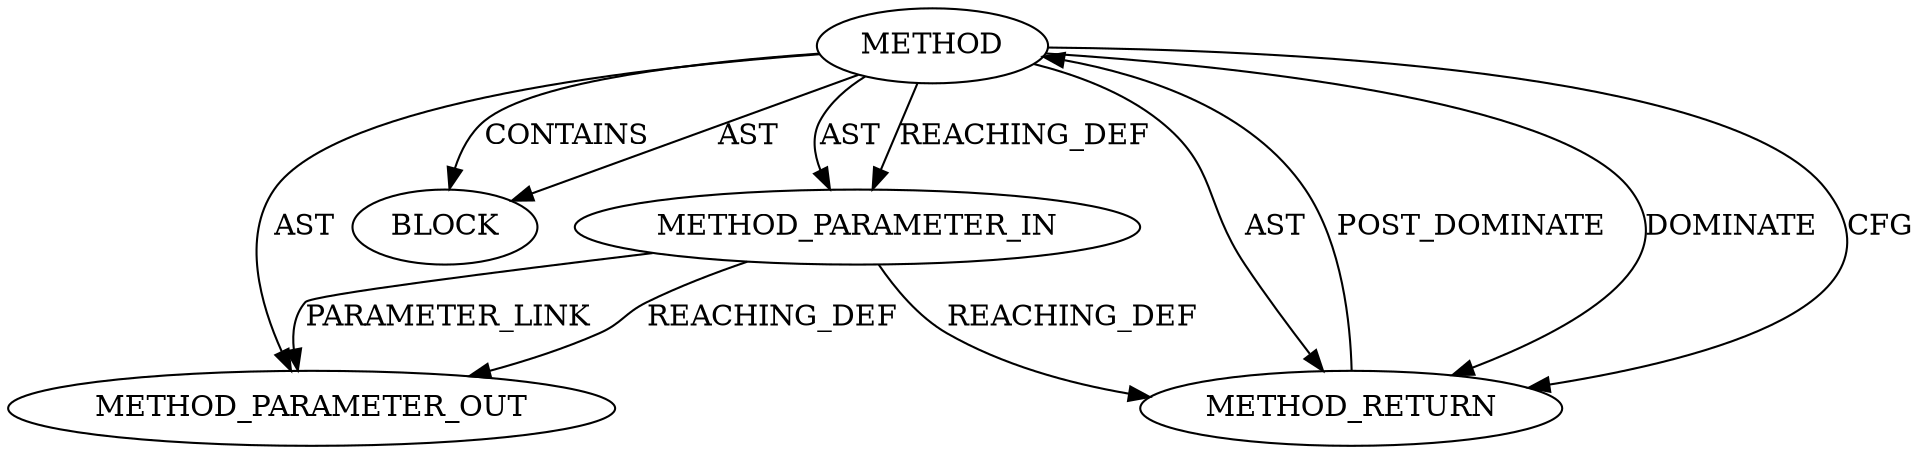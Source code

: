 digraph {
  12170 [label=METHOD AST_PARENT_TYPE="NAMESPACE_BLOCK" AST_PARENT_FULL_NAME="<global>" ORDER=0 CODE="<empty>" FULL_NAME="kvfree" IS_EXTERNAL=true FILENAME="<empty>" SIGNATURE="" NAME="kvfree"]
  12171 [label=METHOD_PARAMETER_IN ORDER=1 CODE="p1" IS_VARIADIC=false TYPE_FULL_NAME="ANY" EVALUATION_STRATEGY="BY_VALUE" INDEX=1 NAME="p1"]
  12172 [label=BLOCK ORDER=1 ARGUMENT_INDEX=1 CODE="<empty>" TYPE_FULL_NAME="ANY"]
  12173 [label=METHOD_RETURN ORDER=2 CODE="RET" TYPE_FULL_NAME="ANY" EVALUATION_STRATEGY="BY_VALUE"]
  13328 [label=METHOD_PARAMETER_OUT ORDER=1 CODE="p1" IS_VARIADIC=false TYPE_FULL_NAME="ANY" EVALUATION_STRATEGY="BY_VALUE" INDEX=1 NAME="p1"]
  12171 -> 13328 [label=REACHING_DEF VARIABLE="p1"]
  12171 -> 13328 [label=PARAMETER_LINK ]
  12170 -> 12173 [label=DOMINATE ]
  12170 -> 13328 [label=AST ]
  12170 -> 12173 [label=CFG ]
  12170 -> 12171 [label=REACHING_DEF VARIABLE=""]
  12170 -> 12172 [label=AST ]
  12170 -> 12173 [label=AST ]
  12170 -> 12172 [label=CONTAINS ]
  12173 -> 12170 [label=POST_DOMINATE ]
  12170 -> 12171 [label=AST ]
  12171 -> 12173 [label=REACHING_DEF VARIABLE="p1"]
}

